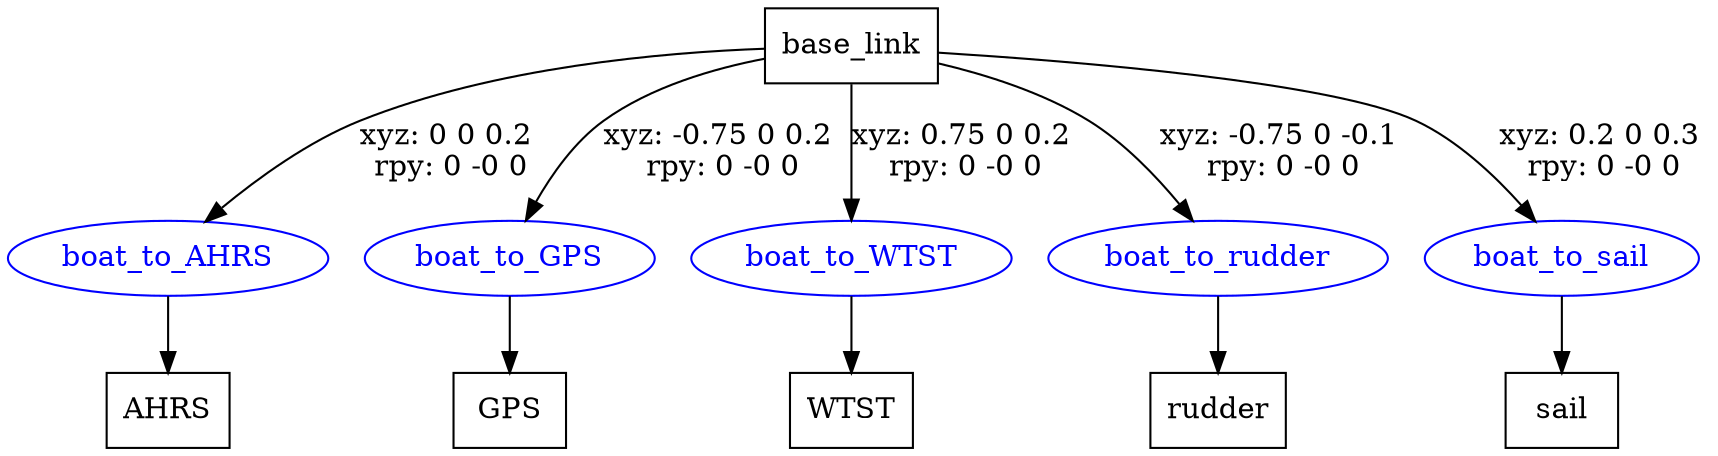 digraph G {
node [shape=box];
"base_link" [label="base_link"];
"AHRS" [label="AHRS"];
"GPS" [label="GPS"];
"WTST" [label="WTST"];
"rudder" [label="rudder"];
"sail" [label="sail"];
node [shape=ellipse, color=blue, fontcolor=blue];
"base_link" -> "boat_to_AHRS" [label="xyz: 0 0 0.2 \nrpy: 0 -0 0"]
"boat_to_AHRS" -> "AHRS"
"base_link" -> "boat_to_GPS" [label="xyz: -0.75 0 0.2 \nrpy: 0 -0 0"]
"boat_to_GPS" -> "GPS"
"base_link" -> "boat_to_WTST" [label="xyz: 0.75 0 0.2 \nrpy: 0 -0 0"]
"boat_to_WTST" -> "WTST"
"base_link" -> "boat_to_rudder" [label="xyz: -0.75 0 -0.1 \nrpy: 0 -0 0"]
"boat_to_rudder" -> "rudder"
"base_link" -> "boat_to_sail" [label="xyz: 0.2 0 0.3 \nrpy: 0 -0 0"]
"boat_to_sail" -> "sail"
}
